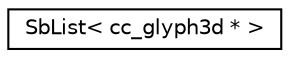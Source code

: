 digraph "Graphical Class Hierarchy"
{
 // LATEX_PDF_SIZE
  edge [fontname="Helvetica",fontsize="10",labelfontname="Helvetica",labelfontsize="10"];
  node [fontname="Helvetica",fontsize="10",shape=record];
  rankdir="LR";
  Node0 [label="SbList\< cc_glyph3d * \>",height=0.2,width=0.4,color="black", fillcolor="white", style="filled",URL="$classSbList.html",tooltip=" "];
}
